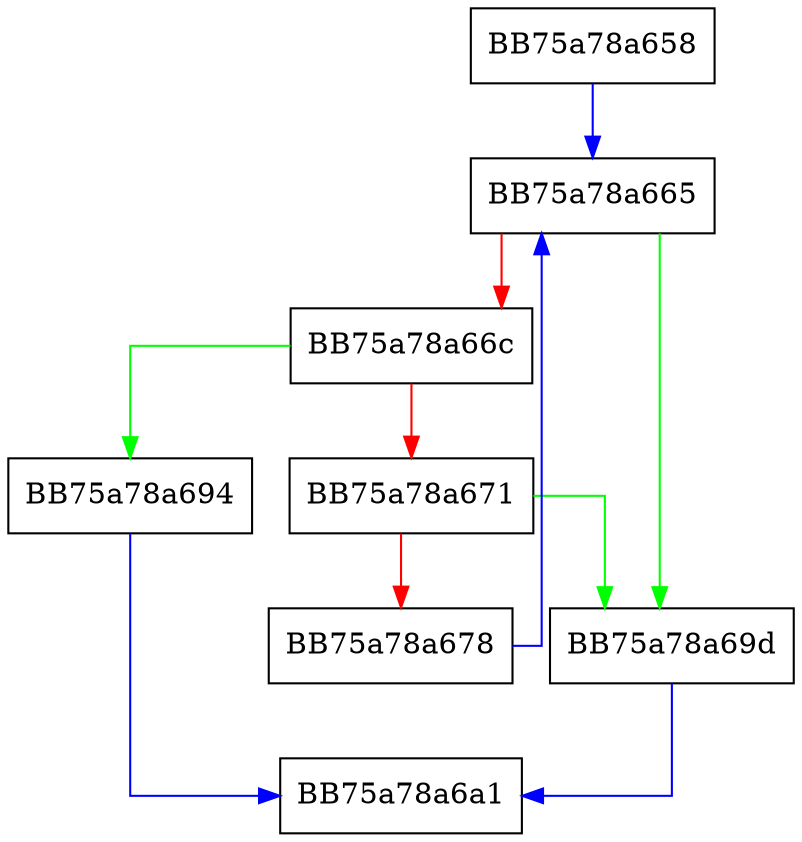 digraph getValue {
  node [shape="box"];
  graph [splines=ortho];
  BB75a78a658 -> BB75a78a665 [color="blue"];
  BB75a78a665 -> BB75a78a69d [color="green"];
  BB75a78a665 -> BB75a78a66c [color="red"];
  BB75a78a66c -> BB75a78a694 [color="green"];
  BB75a78a66c -> BB75a78a671 [color="red"];
  BB75a78a671 -> BB75a78a69d [color="green"];
  BB75a78a671 -> BB75a78a678 [color="red"];
  BB75a78a678 -> BB75a78a665 [color="blue"];
  BB75a78a694 -> BB75a78a6a1 [color="blue"];
  BB75a78a69d -> BB75a78a6a1 [color="blue"];
}